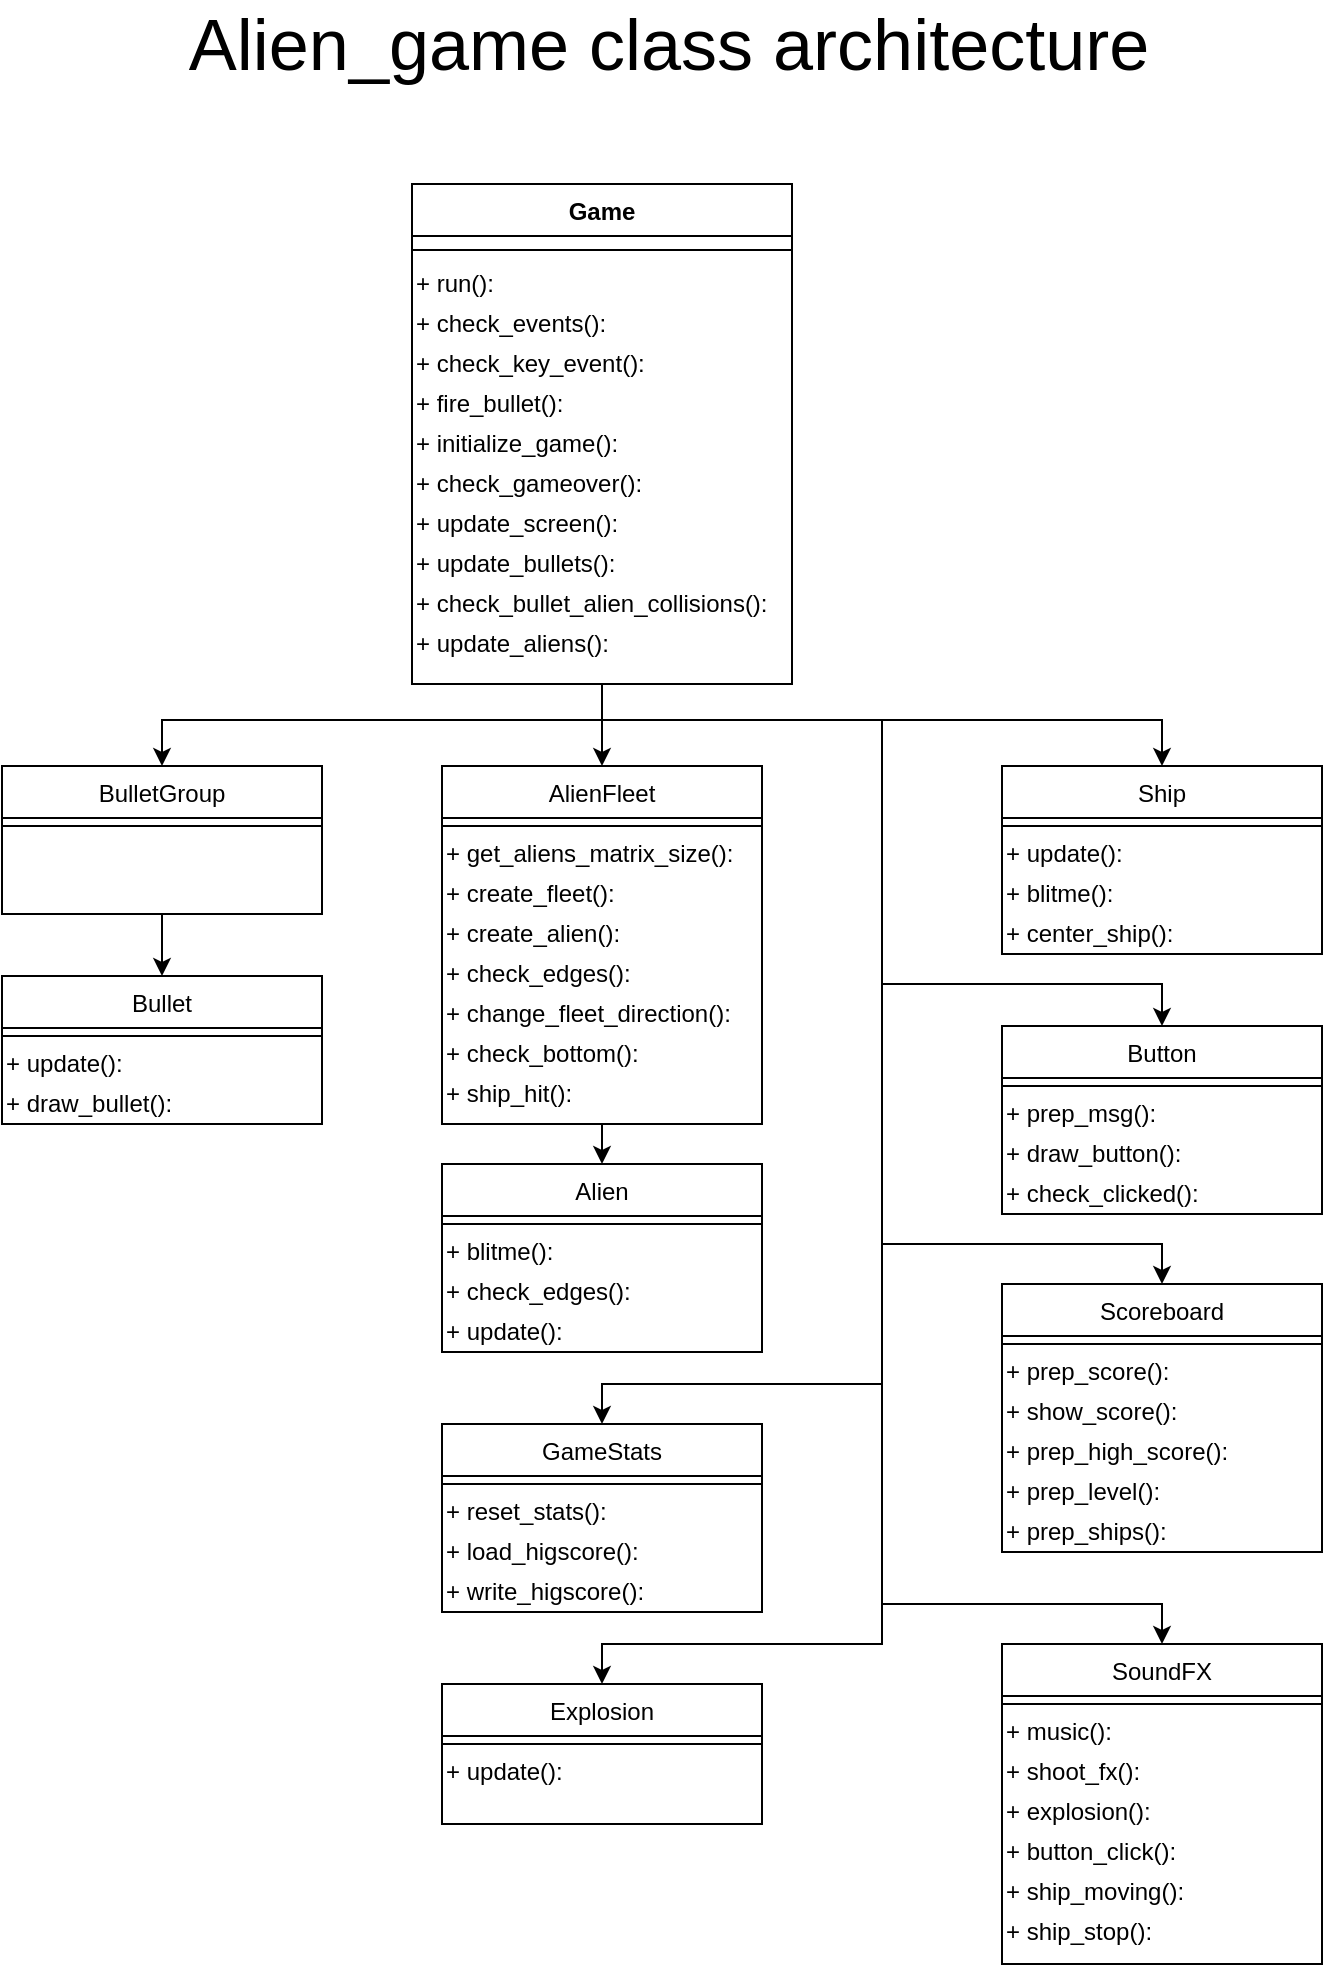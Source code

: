 <mxfile version="16.2.7" type="github">
  <diagram id="C5RBs43oDa-KdzZeNtuy" name="Page-1">
    <mxGraphModel dx="2171" dy="1167" grid="1" gridSize="10" guides="1" tooltips="1" connect="1" arrows="1" fold="1" page="1" pageScale="1" pageWidth="827" pageHeight="1169" math="0" shadow="0">
      <root>
        <mxCell id="WIyWlLk6GJQsqaUBKTNV-0" />
        <mxCell id="WIyWlLk6GJQsqaUBKTNV-1" parent="WIyWlLk6GJQsqaUBKTNV-0" />
        <mxCell id="zkfFHV4jXpPFQw0GAbJ--0" value="Game" style="swimlane;fontStyle=1;align=center;verticalAlign=top;childLayout=stackLayout;horizontal=1;startSize=26;horizontalStack=0;resizeParent=1;resizeLast=0;collapsible=1;marginBottom=0;rounded=0;shadow=0;strokeWidth=1;" parent="WIyWlLk6GJQsqaUBKTNV-1" vertex="1">
          <mxGeometry x="285" y="100" width="190" height="250" as="geometry">
            <mxRectangle x="310" y="123" width="160" height="26" as="alternateBounds" />
          </mxGeometry>
        </mxCell>
        <mxCell id="zkfFHV4jXpPFQw0GAbJ--4" value="" style="line;html=1;strokeWidth=1;align=left;verticalAlign=middle;spacingTop=-1;spacingLeft=3;spacingRight=3;rotatable=0;labelPosition=right;points=[];portConstraint=eastwest;" parent="zkfFHV4jXpPFQw0GAbJ--0" vertex="1">
          <mxGeometry y="26" width="190" height="14" as="geometry" />
        </mxCell>
        <mxCell id="bDAKQ7tK133skxQdAJkU-47" value="&lt;div align=&quot;left&quot;&gt;+ run(): &lt;/div&gt;" style="text;html=1;align=left;verticalAlign=middle;resizable=0;points=[];autosize=1;strokeColor=none;fillColor=none;" vertex="1" parent="zkfFHV4jXpPFQw0GAbJ--0">
          <mxGeometry y="40" width="190" height="20" as="geometry" />
        </mxCell>
        <mxCell id="bDAKQ7tK133skxQdAJkU-52" value="+ check_events():" style="text;html=1;align=left;verticalAlign=middle;resizable=0;points=[];autosize=1;strokeColor=none;fillColor=none;" vertex="1" parent="zkfFHV4jXpPFQw0GAbJ--0">
          <mxGeometry y="60" width="190" height="20" as="geometry" />
        </mxCell>
        <mxCell id="bDAKQ7tK133skxQdAJkU-50" value="+ check_key_event():" style="text;html=1;align=left;verticalAlign=middle;resizable=0;points=[];autosize=1;strokeColor=none;fillColor=none;" vertex="1" parent="zkfFHV4jXpPFQw0GAbJ--0">
          <mxGeometry y="80" width="190" height="20" as="geometry" />
        </mxCell>
        <mxCell id="bDAKQ7tK133skxQdAJkU-55" value="+ fire_bullet():" style="text;html=1;align=left;verticalAlign=middle;resizable=0;points=[];autosize=1;strokeColor=none;fillColor=none;" vertex="1" parent="zkfFHV4jXpPFQw0GAbJ--0">
          <mxGeometry y="100" width="190" height="20" as="geometry" />
        </mxCell>
        <mxCell id="bDAKQ7tK133skxQdAJkU-56" value="+ initialize_game():" style="text;html=1;align=left;verticalAlign=middle;resizable=0;points=[];autosize=1;strokeColor=none;fillColor=none;" vertex="1" parent="zkfFHV4jXpPFQw0GAbJ--0">
          <mxGeometry y="120" width="190" height="20" as="geometry" />
        </mxCell>
        <mxCell id="bDAKQ7tK133skxQdAJkU-57" value="+ check_gameover():" style="text;html=1;align=left;verticalAlign=middle;resizable=0;points=[];autosize=1;strokeColor=none;fillColor=none;" vertex="1" parent="zkfFHV4jXpPFQw0GAbJ--0">
          <mxGeometry y="140" width="190" height="20" as="geometry" />
        </mxCell>
        <mxCell id="bDAKQ7tK133skxQdAJkU-58" value="+ update_screen():" style="text;html=1;align=left;verticalAlign=middle;resizable=0;points=[];autosize=1;strokeColor=none;fillColor=none;" vertex="1" parent="zkfFHV4jXpPFQw0GAbJ--0">
          <mxGeometry y="160" width="190" height="20" as="geometry" />
        </mxCell>
        <mxCell id="bDAKQ7tK133skxQdAJkU-59" value="+ update_bullets():" style="text;html=1;align=left;verticalAlign=middle;resizable=0;points=[];autosize=1;strokeColor=none;fillColor=none;" vertex="1" parent="zkfFHV4jXpPFQw0GAbJ--0">
          <mxGeometry y="180" width="190" height="20" as="geometry" />
        </mxCell>
        <mxCell id="bDAKQ7tK133skxQdAJkU-60" value="+ check_bullet_alien_collisions():" style="text;html=1;align=left;verticalAlign=middle;resizable=0;points=[];autosize=1;strokeColor=none;fillColor=none;" vertex="1" parent="zkfFHV4jXpPFQw0GAbJ--0">
          <mxGeometry y="200" width="190" height="20" as="geometry" />
        </mxCell>
        <mxCell id="bDAKQ7tK133skxQdAJkU-61" value="+ update_aliens():" style="text;align=left;verticalAlign=middle;resizable=0;points=[];autosize=1;strokeColor=none;fillColor=none;html=1;" vertex="1" parent="zkfFHV4jXpPFQw0GAbJ--0">
          <mxGeometry y="220" width="190" height="20" as="geometry" />
        </mxCell>
        <mxCell id="zkfFHV4jXpPFQw0GAbJ--6" value="BulletGroup" style="swimlane;fontStyle=0;align=center;verticalAlign=top;childLayout=stackLayout;horizontal=1;startSize=26;horizontalStack=0;resizeParent=1;resizeLast=0;collapsible=1;marginBottom=0;rounded=0;shadow=0;strokeWidth=1;" parent="WIyWlLk6GJQsqaUBKTNV-1" vertex="1">
          <mxGeometry x="80" y="391" width="160" height="74" as="geometry">
            <mxRectangle x="130" y="380" width="160" height="26" as="alternateBounds" />
          </mxGeometry>
        </mxCell>
        <mxCell id="zkfFHV4jXpPFQw0GAbJ--9" value="" style="line;html=1;strokeWidth=1;align=left;verticalAlign=middle;spacingTop=-1;spacingLeft=3;spacingRight=3;rotatable=0;labelPosition=right;points=[];portConstraint=eastwest;" parent="zkfFHV4jXpPFQw0GAbJ--6" vertex="1">
          <mxGeometry y="26" width="160" height="8" as="geometry" />
        </mxCell>
        <mxCell id="zkfFHV4jXpPFQw0GAbJ--13" value="AlienFleet" style="swimlane;fontStyle=0;align=center;verticalAlign=top;childLayout=stackLayout;horizontal=1;startSize=26;horizontalStack=0;resizeParent=1;resizeLast=0;collapsible=1;marginBottom=0;rounded=0;shadow=0;strokeWidth=1;" parent="WIyWlLk6GJQsqaUBKTNV-1" vertex="1">
          <mxGeometry x="300" y="391" width="160" height="179" as="geometry">
            <mxRectangle x="340" y="380" width="170" height="26" as="alternateBounds" />
          </mxGeometry>
        </mxCell>
        <mxCell id="zkfFHV4jXpPFQw0GAbJ--15" value="" style="line;html=1;strokeWidth=1;align=left;verticalAlign=middle;spacingTop=-1;spacingLeft=3;spacingRight=3;rotatable=0;labelPosition=right;points=[];portConstraint=eastwest;" parent="zkfFHV4jXpPFQw0GAbJ--13" vertex="1">
          <mxGeometry y="26" width="160" height="8" as="geometry" />
        </mxCell>
        <mxCell id="bDAKQ7tK133skxQdAJkU-80" value="+ get_aliens_matrix_size():&lt;span style=&quot;white-space: pre&quot;&gt;	&lt;/span&gt;&lt;span style=&quot;white-space: pre&quot;&gt;	&lt;/span&gt;&lt;span style=&quot;white-space: pre&quot;&gt;	&lt;/span&gt;" style="text;html=1;align=left;verticalAlign=middle;resizable=0;points=[];autosize=1;strokeColor=none;fillColor=none;" vertex="1" parent="zkfFHV4jXpPFQw0GAbJ--13">
          <mxGeometry y="34" width="160" height="20" as="geometry" />
        </mxCell>
        <mxCell id="bDAKQ7tK133skxQdAJkU-79" value="+ create_fleet():" style="text;html=1;align=left;verticalAlign=middle;resizable=0;points=[];autosize=1;strokeColor=none;fillColor=none;" vertex="1" parent="zkfFHV4jXpPFQw0GAbJ--13">
          <mxGeometry y="54" width="160" height="20" as="geometry" />
        </mxCell>
        <mxCell id="bDAKQ7tK133skxQdAJkU-78" value="+ create_alien():" style="text;html=1;align=left;verticalAlign=middle;resizable=0;points=[];autosize=1;strokeColor=none;fillColor=none;" vertex="1" parent="zkfFHV4jXpPFQw0GAbJ--13">
          <mxGeometry y="74" width="160" height="20" as="geometry" />
        </mxCell>
        <mxCell id="bDAKQ7tK133skxQdAJkU-77" value="+ check_edges():" style="text;html=1;align=left;verticalAlign=middle;resizable=0;points=[];autosize=1;strokeColor=none;fillColor=none;" vertex="1" parent="zkfFHV4jXpPFQw0GAbJ--13">
          <mxGeometry y="94" width="160" height="20" as="geometry" />
        </mxCell>
        <mxCell id="bDAKQ7tK133skxQdAJkU-76" value="+ change_fleet_direction():" style="text;html=1;align=left;verticalAlign=middle;resizable=0;points=[];autosize=1;strokeColor=none;fillColor=none;" vertex="1" parent="zkfFHV4jXpPFQw0GAbJ--13">
          <mxGeometry y="114" width="160" height="20" as="geometry" />
        </mxCell>
        <mxCell id="bDAKQ7tK133skxQdAJkU-75" value="&lt;div align=&quot;left&quot;&gt;+ check_bottom(): &lt;/div&gt;" style="text;html=1;align=left;verticalAlign=middle;resizable=0;points=[];autosize=1;strokeColor=none;fillColor=none;" vertex="1" parent="zkfFHV4jXpPFQw0GAbJ--13">
          <mxGeometry y="134" width="160" height="20" as="geometry" />
        </mxCell>
        <mxCell id="bDAKQ7tK133skxQdAJkU-81" value="&lt;div align=&quot;left&quot;&gt;+ ship_hit(): &lt;/div&gt;" style="text;html=1;align=left;verticalAlign=middle;resizable=0;points=[];autosize=1;strokeColor=none;fillColor=none;" vertex="1" parent="zkfFHV4jXpPFQw0GAbJ--13">
          <mxGeometry y="154" width="160" height="20" as="geometry" />
        </mxCell>
        <mxCell id="zkfFHV4jXpPFQw0GAbJ--17" value="Ship" style="swimlane;fontStyle=0;align=center;verticalAlign=top;childLayout=stackLayout;horizontal=1;startSize=26;horizontalStack=0;resizeParent=1;resizeLast=0;collapsible=1;marginBottom=0;rounded=0;shadow=0;strokeWidth=1;" parent="WIyWlLk6GJQsqaUBKTNV-1" vertex="1">
          <mxGeometry x="580" y="391" width="160" height="94" as="geometry">
            <mxRectangle x="550" y="140" width="160" height="26" as="alternateBounds" />
          </mxGeometry>
        </mxCell>
        <mxCell id="zkfFHV4jXpPFQw0GAbJ--23" value="" style="line;html=1;strokeWidth=1;align=left;verticalAlign=middle;spacingTop=-1;spacingLeft=3;spacingRight=3;rotatable=0;labelPosition=right;points=[];portConstraint=eastwest;" parent="zkfFHV4jXpPFQw0GAbJ--17" vertex="1">
          <mxGeometry y="26" width="160" height="8" as="geometry" />
        </mxCell>
        <mxCell id="bDAKQ7tK133skxQdAJkU-94" value="+ update():" style="text;html=1;align=left;verticalAlign=middle;resizable=0;points=[];autosize=1;strokeColor=none;fillColor=none;" vertex="1" parent="zkfFHV4jXpPFQw0GAbJ--17">
          <mxGeometry y="34" width="160" height="20" as="geometry" />
        </mxCell>
        <mxCell id="bDAKQ7tK133skxQdAJkU-93" value="+ blitme():" style="text;html=1;align=left;verticalAlign=middle;resizable=0;points=[];autosize=1;strokeColor=none;fillColor=none;" vertex="1" parent="zkfFHV4jXpPFQw0GAbJ--17">
          <mxGeometry y="54" width="160" height="20" as="geometry" />
        </mxCell>
        <mxCell id="bDAKQ7tK133skxQdAJkU-95" value="+ center_ship():" style="text;html=1;align=left;verticalAlign=middle;resizable=0;points=[];autosize=1;strokeColor=none;fillColor=none;" vertex="1" parent="zkfFHV4jXpPFQw0GAbJ--17">
          <mxGeometry y="74" width="160" height="20" as="geometry" />
        </mxCell>
        <mxCell id="bDAKQ7tK133skxQdAJkU-3" value="Bullet" style="swimlane;fontStyle=0;align=center;verticalAlign=top;childLayout=stackLayout;horizontal=1;startSize=26;horizontalStack=0;resizeParent=1;resizeLast=0;collapsible=1;marginBottom=0;rounded=0;shadow=0;strokeWidth=1;" vertex="1" parent="WIyWlLk6GJQsqaUBKTNV-1">
          <mxGeometry x="80" y="496" width="160" height="74" as="geometry">
            <mxRectangle x="550" y="140" width="160" height="26" as="alternateBounds" />
          </mxGeometry>
        </mxCell>
        <mxCell id="bDAKQ7tK133skxQdAJkU-4" value="" style="line;html=1;strokeWidth=1;align=left;verticalAlign=middle;spacingTop=-1;spacingLeft=3;spacingRight=3;rotatable=0;labelPosition=right;points=[];portConstraint=eastwest;" vertex="1" parent="bDAKQ7tK133skxQdAJkU-3">
          <mxGeometry y="26" width="160" height="8" as="geometry" />
        </mxCell>
        <mxCell id="bDAKQ7tK133skxQdAJkU-84" value="+ update():" style="text;html=1;align=left;verticalAlign=middle;resizable=0;points=[];autosize=1;strokeColor=none;fillColor=none;" vertex="1" parent="bDAKQ7tK133skxQdAJkU-3">
          <mxGeometry y="34" width="160" height="20" as="geometry" />
        </mxCell>
        <mxCell id="bDAKQ7tK133skxQdAJkU-85" value="+ draw_bullet():" style="text;html=1;align=left;verticalAlign=middle;resizable=0;points=[];autosize=1;strokeColor=none;fillColor=none;" vertex="1" parent="bDAKQ7tK133skxQdAJkU-3">
          <mxGeometry y="54" width="160" height="20" as="geometry" />
        </mxCell>
        <mxCell id="bDAKQ7tK133skxQdAJkU-5" value="" style="endArrow=classic;html=1;rounded=0;entryX=0.5;entryY=0;entryDx=0;entryDy=0;" edge="1" parent="WIyWlLk6GJQsqaUBKTNV-1" target="zkfFHV4jXpPFQw0GAbJ--6">
          <mxGeometry width="50" height="50" relative="1" as="geometry">
            <mxPoint x="390" y="368" as="sourcePoint" />
            <mxPoint x="410" y="481" as="targetPoint" />
            <Array as="points">
              <mxPoint x="160" y="368" />
            </Array>
          </mxGeometry>
        </mxCell>
        <mxCell id="bDAKQ7tK133skxQdAJkU-6" value="" style="endArrow=classic;html=1;rounded=0;entryX=0.5;entryY=0;entryDx=0;entryDy=0;exitX=0.5;exitY=1;exitDx=0;exitDy=0;" edge="1" parent="WIyWlLk6GJQsqaUBKTNV-1" source="zkfFHV4jXpPFQw0GAbJ--0" target="zkfFHV4jXpPFQw0GAbJ--13">
          <mxGeometry width="50" height="50" relative="1" as="geometry">
            <mxPoint x="390" y="361" as="sourcePoint" />
            <mxPoint x="410" y="481" as="targetPoint" />
          </mxGeometry>
        </mxCell>
        <mxCell id="bDAKQ7tK133skxQdAJkU-7" value="" style="endArrow=classic;html=1;rounded=0;entryX=0.5;entryY=0;entryDx=0;entryDy=0;" edge="1" parent="WIyWlLk6GJQsqaUBKTNV-1" target="zkfFHV4jXpPFQw0GAbJ--17">
          <mxGeometry width="50" height="50" relative="1" as="geometry">
            <mxPoint x="390" y="368" as="sourcePoint" />
            <mxPoint x="570" y="331" as="targetPoint" />
            <Array as="points">
              <mxPoint x="660" y="368" />
            </Array>
          </mxGeometry>
        </mxCell>
        <mxCell id="bDAKQ7tK133skxQdAJkU-8" value="Alien" style="swimlane;fontStyle=0;align=center;verticalAlign=top;childLayout=stackLayout;horizontal=1;startSize=26;horizontalStack=0;resizeParent=1;resizeLast=0;collapsible=1;marginBottom=0;rounded=0;shadow=0;strokeWidth=1;" vertex="1" parent="WIyWlLk6GJQsqaUBKTNV-1">
          <mxGeometry x="300" y="590" width="160" height="94" as="geometry">
            <mxRectangle x="550" y="140" width="160" height="26" as="alternateBounds" />
          </mxGeometry>
        </mxCell>
        <mxCell id="bDAKQ7tK133skxQdAJkU-9" value="" style="line;html=1;strokeWidth=1;align=left;verticalAlign=middle;spacingTop=-1;spacingLeft=3;spacingRight=3;rotatable=0;labelPosition=right;points=[];portConstraint=eastwest;" vertex="1" parent="bDAKQ7tK133skxQdAJkU-8">
          <mxGeometry y="26" width="160" height="8" as="geometry" />
        </mxCell>
        <mxCell id="bDAKQ7tK133skxQdAJkU-88" value="+ blitme():" style="text;html=1;align=left;verticalAlign=middle;resizable=0;points=[];autosize=1;strokeColor=none;fillColor=none;" vertex="1" parent="bDAKQ7tK133skxQdAJkU-8">
          <mxGeometry y="34" width="160" height="20" as="geometry" />
        </mxCell>
        <mxCell id="bDAKQ7tK133skxQdAJkU-86" value="+ check_edges():" style="text;html=1;align=left;verticalAlign=middle;resizable=0;points=[];autosize=1;strokeColor=none;fillColor=none;" vertex="1" parent="bDAKQ7tK133skxQdAJkU-8">
          <mxGeometry y="54" width="160" height="20" as="geometry" />
        </mxCell>
        <mxCell id="bDAKQ7tK133skxQdAJkU-87" value="+ update():" style="text;html=1;align=left;verticalAlign=middle;resizable=0;points=[];autosize=1;strokeColor=none;fillColor=none;" vertex="1" parent="bDAKQ7tK133skxQdAJkU-8">
          <mxGeometry y="74" width="160" height="20" as="geometry" />
        </mxCell>
        <mxCell id="bDAKQ7tK133skxQdAJkU-10" value="" style="endArrow=classic;html=1;rounded=0;exitX=0.5;exitY=1;exitDx=0;exitDy=0;entryX=0.5;entryY=0;entryDx=0;entryDy=0;" edge="1" parent="WIyWlLk6GJQsqaUBKTNV-1" source="zkfFHV4jXpPFQw0GAbJ--6" target="bDAKQ7tK133skxQdAJkU-3">
          <mxGeometry width="50" height="50" relative="1" as="geometry">
            <mxPoint x="360" y="531" as="sourcePoint" />
            <mxPoint x="410" y="481" as="targetPoint" />
          </mxGeometry>
        </mxCell>
        <mxCell id="bDAKQ7tK133skxQdAJkU-11" value="" style="endArrow=classic;html=1;rounded=0;entryX=0.5;entryY=0;entryDx=0;entryDy=0;exitX=0.5;exitY=1;exitDx=0;exitDy=0;" edge="1" parent="WIyWlLk6GJQsqaUBKTNV-1" source="zkfFHV4jXpPFQw0GAbJ--13" target="bDAKQ7tK133skxQdAJkU-8">
          <mxGeometry width="50" height="50" relative="1" as="geometry">
            <mxPoint x="360" y="531" as="sourcePoint" />
            <mxPoint x="410" y="481" as="targetPoint" />
          </mxGeometry>
        </mxCell>
        <mxCell id="bDAKQ7tK133skxQdAJkU-12" value="Button" style="swimlane;fontStyle=0;align=center;verticalAlign=top;childLayout=stackLayout;horizontal=1;startSize=26;horizontalStack=0;resizeParent=1;resizeLast=0;collapsible=1;marginBottom=0;rounded=0;shadow=0;strokeWidth=1;" vertex="1" parent="WIyWlLk6GJQsqaUBKTNV-1">
          <mxGeometry x="580" y="521" width="160" height="94" as="geometry">
            <mxRectangle x="550" y="140" width="160" height="26" as="alternateBounds" />
          </mxGeometry>
        </mxCell>
        <mxCell id="bDAKQ7tK133skxQdAJkU-13" value="" style="line;html=1;strokeWidth=1;align=left;verticalAlign=middle;spacingTop=-1;spacingLeft=3;spacingRight=3;rotatable=0;labelPosition=right;points=[];portConstraint=eastwest;" vertex="1" parent="bDAKQ7tK133skxQdAJkU-12">
          <mxGeometry y="26" width="160" height="8" as="geometry" />
        </mxCell>
        <mxCell id="bDAKQ7tK133skxQdAJkU-96" value="+ prep_msg():" style="text;html=1;align=left;verticalAlign=middle;resizable=0;points=[];autosize=1;strokeColor=none;fillColor=none;" vertex="1" parent="bDAKQ7tK133skxQdAJkU-12">
          <mxGeometry y="34" width="160" height="20" as="geometry" />
        </mxCell>
        <mxCell id="bDAKQ7tK133skxQdAJkU-97" value="+ draw_button():" style="text;html=1;align=left;verticalAlign=middle;resizable=0;points=[];autosize=1;strokeColor=none;fillColor=none;" vertex="1" parent="bDAKQ7tK133skxQdAJkU-12">
          <mxGeometry y="54" width="160" height="20" as="geometry" />
        </mxCell>
        <mxCell id="bDAKQ7tK133skxQdAJkU-98" value="+ check_clicked():" style="text;html=1;align=left;verticalAlign=middle;resizable=0;points=[];autosize=1;strokeColor=none;fillColor=none;" vertex="1" parent="bDAKQ7tK133skxQdAJkU-12">
          <mxGeometry y="74" width="160" height="20" as="geometry" />
        </mxCell>
        <mxCell id="bDAKQ7tK133skxQdAJkU-14" value="Scoreboard" style="swimlane;fontStyle=0;align=center;verticalAlign=top;childLayout=stackLayout;horizontal=1;startSize=26;horizontalStack=0;resizeParent=1;resizeLast=0;collapsible=1;marginBottom=0;rounded=0;shadow=0;strokeWidth=1;" vertex="1" parent="WIyWlLk6GJQsqaUBKTNV-1">
          <mxGeometry x="580" y="650" width="160" height="134" as="geometry">
            <mxRectangle x="550" y="140" width="160" height="26" as="alternateBounds" />
          </mxGeometry>
        </mxCell>
        <mxCell id="bDAKQ7tK133skxQdAJkU-15" value="" style="line;html=1;strokeWidth=1;align=left;verticalAlign=middle;spacingTop=-1;spacingLeft=3;spacingRight=3;rotatable=0;labelPosition=right;points=[];portConstraint=eastwest;" vertex="1" parent="bDAKQ7tK133skxQdAJkU-14">
          <mxGeometry y="26" width="160" height="8" as="geometry" />
        </mxCell>
        <mxCell id="bDAKQ7tK133skxQdAJkU-99" value="+ prep_score():&lt;span style=&quot;white-space: pre&quot;&gt;	&lt;/span&gt;&lt;span style=&quot;white-space: pre&quot;&gt;	&lt;/span&gt;&lt;span style=&quot;white-space: pre&quot;&gt;	&lt;/span&gt;" style="text;html=1;align=left;verticalAlign=middle;resizable=0;points=[];autosize=1;strokeColor=none;fillColor=none;" vertex="1" parent="bDAKQ7tK133skxQdAJkU-14">
          <mxGeometry y="34" width="160" height="20" as="geometry" />
        </mxCell>
        <mxCell id="bDAKQ7tK133skxQdAJkU-103" value="+ show_score():" style="text;html=1;align=left;verticalAlign=middle;resizable=0;points=[];autosize=1;strokeColor=none;fillColor=none;" vertex="1" parent="bDAKQ7tK133skxQdAJkU-14">
          <mxGeometry y="54" width="160" height="20" as="geometry" />
        </mxCell>
        <mxCell id="bDAKQ7tK133skxQdAJkU-102" value="+ prep_high_score():" style="text;html=1;align=left;verticalAlign=middle;resizable=0;points=[];autosize=1;strokeColor=none;fillColor=none;" vertex="1" parent="bDAKQ7tK133skxQdAJkU-14">
          <mxGeometry y="74" width="160" height="20" as="geometry" />
        </mxCell>
        <mxCell id="bDAKQ7tK133skxQdAJkU-101" value="+ prep_level():" style="text;html=1;align=left;verticalAlign=middle;resizable=0;points=[];autosize=1;strokeColor=none;fillColor=none;" vertex="1" parent="bDAKQ7tK133skxQdAJkU-14">
          <mxGeometry y="94" width="160" height="20" as="geometry" />
        </mxCell>
        <mxCell id="bDAKQ7tK133skxQdAJkU-100" value="+ prep_ships():" style="text;html=1;align=left;verticalAlign=middle;resizable=0;points=[];autosize=1;strokeColor=none;fillColor=none;" vertex="1" parent="bDAKQ7tK133skxQdAJkU-14">
          <mxGeometry y="114" width="160" height="20" as="geometry" />
        </mxCell>
        <mxCell id="bDAKQ7tK133skxQdAJkU-16" value="GameStats" style="swimlane;fontStyle=0;align=center;verticalAlign=top;childLayout=stackLayout;horizontal=1;startSize=26;horizontalStack=0;resizeParent=1;resizeLast=0;collapsible=1;marginBottom=0;rounded=0;shadow=0;strokeWidth=1;" vertex="1" parent="WIyWlLk6GJQsqaUBKTNV-1">
          <mxGeometry x="300" y="720" width="160" height="94" as="geometry">
            <mxRectangle x="550" y="140" width="160" height="26" as="alternateBounds" />
          </mxGeometry>
        </mxCell>
        <mxCell id="bDAKQ7tK133skxQdAJkU-17" value="" style="line;html=1;strokeWidth=1;align=left;verticalAlign=middle;spacingTop=-1;spacingLeft=3;spacingRight=3;rotatable=0;labelPosition=right;points=[];portConstraint=eastwest;" vertex="1" parent="bDAKQ7tK133skxQdAJkU-16">
          <mxGeometry y="26" width="160" height="8" as="geometry" />
        </mxCell>
        <mxCell id="bDAKQ7tK133skxQdAJkU-90" value="+ reset_stats():" style="text;html=1;align=left;verticalAlign=middle;resizable=0;points=[];autosize=1;strokeColor=none;fillColor=none;" vertex="1" parent="bDAKQ7tK133skxQdAJkU-16">
          <mxGeometry y="34" width="160" height="20" as="geometry" />
        </mxCell>
        <mxCell id="bDAKQ7tK133skxQdAJkU-89" value="+ load_higscore():" style="text;html=1;align=left;verticalAlign=middle;resizable=0;points=[];autosize=1;strokeColor=none;fillColor=none;" vertex="1" parent="bDAKQ7tK133skxQdAJkU-16">
          <mxGeometry y="54" width="160" height="20" as="geometry" />
        </mxCell>
        <mxCell id="bDAKQ7tK133skxQdAJkU-91" value="+ write_higscore():" style="text;html=1;align=left;verticalAlign=middle;resizable=0;points=[];autosize=1;strokeColor=none;fillColor=none;" vertex="1" parent="bDAKQ7tK133skxQdAJkU-16">
          <mxGeometry y="74" width="160" height="20" as="geometry" />
        </mxCell>
        <mxCell id="bDAKQ7tK133skxQdAJkU-18" value="Explosion" style="swimlane;fontStyle=0;align=center;verticalAlign=top;childLayout=stackLayout;horizontal=1;startSize=26;horizontalStack=0;resizeParent=1;resizeLast=0;collapsible=1;marginBottom=0;rounded=0;shadow=0;strokeWidth=1;" vertex="1" parent="WIyWlLk6GJQsqaUBKTNV-1">
          <mxGeometry x="300" y="850" width="160" height="70" as="geometry">
            <mxRectangle x="550" y="140" width="160" height="26" as="alternateBounds" />
          </mxGeometry>
        </mxCell>
        <mxCell id="bDAKQ7tK133skxQdAJkU-19" value="" style="line;html=1;strokeWidth=1;align=left;verticalAlign=middle;spacingTop=-1;spacingLeft=3;spacingRight=3;rotatable=0;labelPosition=right;points=[];portConstraint=eastwest;" vertex="1" parent="bDAKQ7tK133skxQdAJkU-18">
          <mxGeometry y="26" width="160" height="8" as="geometry" />
        </mxCell>
        <mxCell id="bDAKQ7tK133skxQdAJkU-92" value="+ update():" style="text;html=1;align=left;verticalAlign=middle;resizable=0;points=[];autosize=1;strokeColor=none;fillColor=none;" vertex="1" parent="bDAKQ7tK133skxQdAJkU-18">
          <mxGeometry y="34" width="160" height="20" as="geometry" />
        </mxCell>
        <mxCell id="bDAKQ7tK133skxQdAJkU-21" value="SoundFX" style="swimlane;fontStyle=0;align=center;verticalAlign=top;childLayout=stackLayout;horizontal=1;startSize=26;horizontalStack=0;resizeParent=1;resizeLast=0;collapsible=1;marginBottom=0;rounded=0;shadow=0;strokeWidth=1;" vertex="1" parent="WIyWlLk6GJQsqaUBKTNV-1">
          <mxGeometry x="580" y="830" width="160" height="160" as="geometry">
            <mxRectangle x="550" y="140" width="160" height="26" as="alternateBounds" />
          </mxGeometry>
        </mxCell>
        <mxCell id="bDAKQ7tK133skxQdAJkU-22" value="" style="line;html=1;strokeWidth=1;align=left;verticalAlign=middle;spacingTop=-1;spacingLeft=3;spacingRight=3;rotatable=0;labelPosition=right;points=[];portConstraint=eastwest;" vertex="1" parent="bDAKQ7tK133skxQdAJkU-21">
          <mxGeometry y="26" width="160" height="8" as="geometry" />
        </mxCell>
        <mxCell id="bDAKQ7tK133skxQdAJkU-104" value="+ music():&lt;span style=&quot;white-space: pre&quot;&gt;	&lt;/span&gt;&lt;span style=&quot;white-space: pre&quot;&gt;	&lt;/span&gt;&lt;span style=&quot;white-space: pre&quot;&gt;	&lt;/span&gt;" style="text;html=1;align=left;verticalAlign=middle;resizable=0;points=[];autosize=1;strokeColor=none;fillColor=none;" vertex="1" parent="bDAKQ7tK133skxQdAJkU-21">
          <mxGeometry y="34" width="160" height="20" as="geometry" />
        </mxCell>
        <mxCell id="bDAKQ7tK133skxQdAJkU-108" value="+ shoot_fx():" style="text;html=1;align=left;verticalAlign=middle;resizable=0;points=[];autosize=1;strokeColor=none;fillColor=none;" vertex="1" parent="bDAKQ7tK133skxQdAJkU-21">
          <mxGeometry y="54" width="160" height="20" as="geometry" />
        </mxCell>
        <mxCell id="bDAKQ7tK133skxQdAJkU-107" value="+ explosion():" style="text;html=1;align=left;verticalAlign=middle;resizable=0;points=[];autosize=1;strokeColor=none;fillColor=none;" vertex="1" parent="bDAKQ7tK133skxQdAJkU-21">
          <mxGeometry y="74" width="160" height="20" as="geometry" />
        </mxCell>
        <mxCell id="bDAKQ7tK133skxQdAJkU-106" value="+ button_click():" style="text;html=1;align=left;verticalAlign=middle;resizable=0;points=[];autosize=1;strokeColor=none;fillColor=none;" vertex="1" parent="bDAKQ7tK133skxQdAJkU-21">
          <mxGeometry y="94" width="160" height="20" as="geometry" />
        </mxCell>
        <mxCell id="bDAKQ7tK133skxQdAJkU-105" value="+ ship_moving():" style="text;html=1;align=left;verticalAlign=middle;resizable=0;points=[];autosize=1;strokeColor=none;fillColor=none;" vertex="1" parent="bDAKQ7tK133skxQdAJkU-21">
          <mxGeometry y="114" width="160" height="20" as="geometry" />
        </mxCell>
        <mxCell id="bDAKQ7tK133skxQdAJkU-109" value="+ ship_stop():" style="text;html=1;align=left;verticalAlign=middle;resizable=0;points=[];autosize=1;strokeColor=none;fillColor=none;" vertex="1" parent="bDAKQ7tK133skxQdAJkU-21">
          <mxGeometry y="134" width="160" height="20" as="geometry" />
        </mxCell>
        <mxCell id="bDAKQ7tK133skxQdAJkU-29" value="" style="endArrow=classic;html=1;rounded=0;entryX=0.5;entryY=0;entryDx=0;entryDy=0;" edge="1" parent="WIyWlLk6GJQsqaUBKTNV-1" target="bDAKQ7tK133skxQdAJkU-14">
          <mxGeometry width="50" height="50" relative="1" as="geometry">
            <mxPoint x="520" y="488" as="sourcePoint" />
            <mxPoint x="410" y="611" as="targetPoint" />
            <Array as="points">
              <mxPoint x="520" y="630" />
              <mxPoint x="660" y="630" />
            </Array>
          </mxGeometry>
        </mxCell>
        <mxCell id="bDAKQ7tK133skxQdAJkU-30" value="" style="endArrow=classic;html=1;rounded=0;entryX=0.5;entryY=0;entryDx=0;entryDy=0;" edge="1" parent="WIyWlLk6GJQsqaUBKTNV-1" target="bDAKQ7tK133skxQdAJkU-16">
          <mxGeometry width="50" height="50" relative="1" as="geometry">
            <mxPoint x="520" y="700" as="sourcePoint" />
            <mxPoint x="410" y="611" as="targetPoint" />
            <Array as="points">
              <mxPoint x="380" y="700" />
            </Array>
          </mxGeometry>
        </mxCell>
        <mxCell id="bDAKQ7tK133skxQdAJkU-36" value="" style="endArrow=classic;html=1;rounded=0;entryX=0.5;entryY=0;entryDx=0;entryDy=0;" edge="1" parent="WIyWlLk6GJQsqaUBKTNV-1" target="bDAKQ7tK133skxQdAJkU-18">
          <mxGeometry width="50" height="50" relative="1" as="geometry">
            <mxPoint x="520" y="618" as="sourcePoint" />
            <mxPoint x="330" y="758" as="targetPoint" />
            <Array as="points">
              <mxPoint x="520" y="830" />
              <mxPoint x="380" y="830" />
            </Array>
          </mxGeometry>
        </mxCell>
        <mxCell id="bDAKQ7tK133skxQdAJkU-37" value="" style="endArrow=classic;html=1;rounded=0;entryX=0.5;entryY=0;entryDx=0;entryDy=0;" edge="1" parent="WIyWlLk6GJQsqaUBKTNV-1" target="bDAKQ7tK133skxQdAJkU-21">
          <mxGeometry width="50" height="50" relative="1" as="geometry">
            <mxPoint x="520" y="810" as="sourcePoint" />
            <mxPoint x="450" y="568" as="targetPoint" />
            <Array as="points">
              <mxPoint x="660" y="810" />
            </Array>
          </mxGeometry>
        </mxCell>
        <mxCell id="bDAKQ7tK133skxQdAJkU-39" value="" style="endArrow=classic;html=1;rounded=0;entryX=0.5;entryY=0;entryDx=0;entryDy=0;" edge="1" parent="WIyWlLk6GJQsqaUBKTNV-1" target="bDAKQ7tK133skxQdAJkU-12">
          <mxGeometry width="50" height="50" relative="1" as="geometry">
            <mxPoint x="520" y="368" as="sourcePoint" />
            <mxPoint x="570" y="528" as="targetPoint" />
            <Array as="points">
              <mxPoint x="520" y="500" />
              <mxPoint x="660" y="500" />
            </Array>
          </mxGeometry>
        </mxCell>
        <mxCell id="bDAKQ7tK133skxQdAJkU-110" value="&lt;font style=&quot;font-size: 36px&quot;&gt;Alien_game class architecture&lt;br&gt;&lt;/font&gt;" style="text;html=1;align=center;verticalAlign=middle;resizable=0;points=[];autosize=1;strokeColor=none;fillColor=none;" vertex="1" parent="WIyWlLk6GJQsqaUBKTNV-1">
          <mxGeometry x="163" y="15" width="500" height="30" as="geometry" />
        </mxCell>
      </root>
    </mxGraphModel>
  </diagram>
</mxfile>
